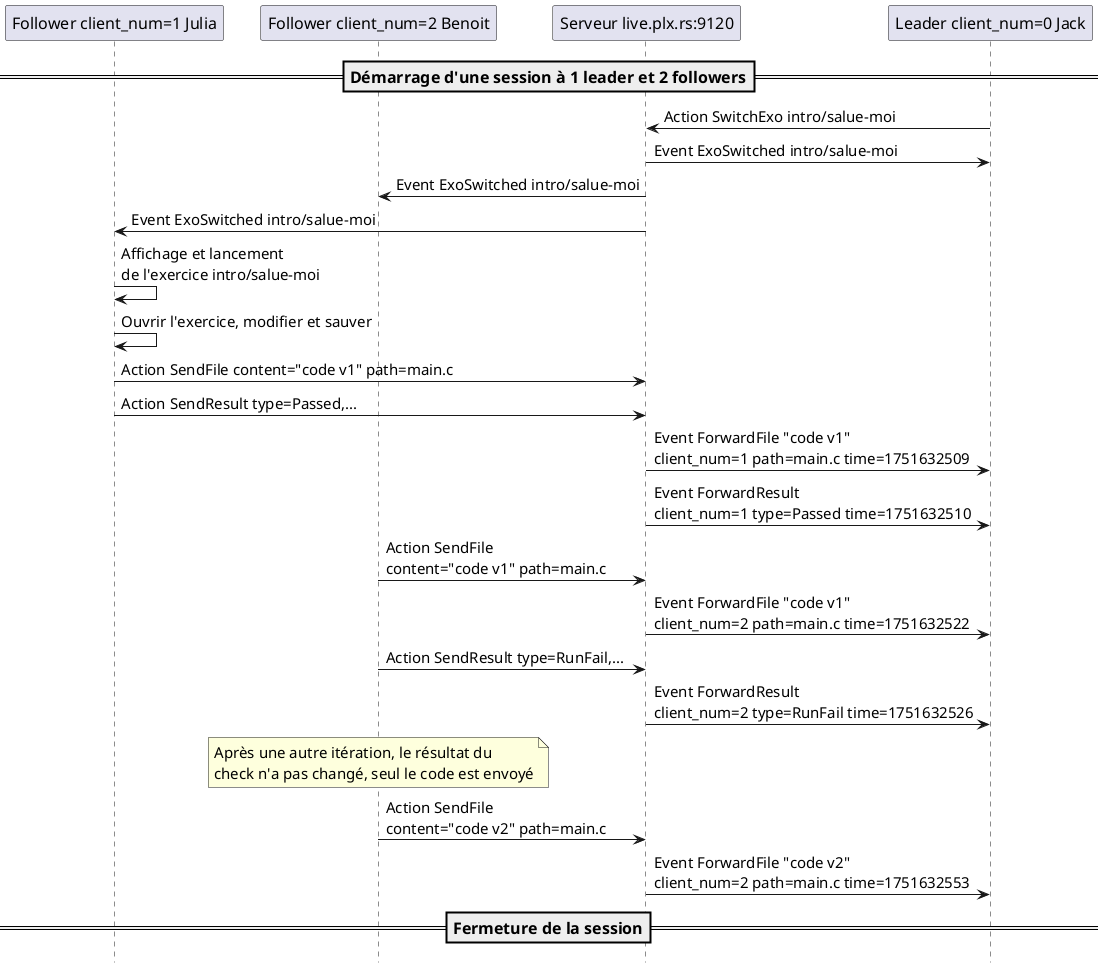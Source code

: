 @startuml 
hide footbox

skinparam defaultFontSize 16
participant "Follower client_num=1 Julia" as f1
participant "Follower client_num=2 Benoit" as f2
participant "Serveur live.plx.rs:9120" as server
participant "Leader client_num=0 Jack" as leader
skinparam defaultFontSize 15

===== Démarrage d'une session à 1 leader et 2 followers ==
' Feature idea with ConfigureSync, if useful ?
' leader -> server: Action ConfigureSync mode=all, frequency=10s
' Include time lines like that
' ====== 30s ==

leader -> server: Action SwitchExo intro/salue-moi
server -> leader: Event ExoSwitched intro/salue-moi
server -> f2: Event ExoSwitched intro/salue-moi
server -> f1: Event ExoSwitched intro/salue-moi
f1 -> f1: Affichage et lancement\nde l'exercice intro/salue-moi
f1 -> f1: Ouvrir l'exercice, modifier et sauver
f1 -> server: Action SendFile content="code v1" path=main.c
f1 -> server: Action SendResult type=Passed,...
server -> leader: Event ForwardFile "code v1"\nclient_num=1 path=main.c time=1751632509
server -> leader: Event ForwardResult\nclient_num=1 type=Passed time=1751632510

f2 -> server: Action SendFile\ncontent="code v1" path=main.c
server -> leader: Event ForwardFile "code v1"\nclient_num=2 path=main.c time=1751632522
f2 -> server: Action SendResult type=RunFail,...
server -> leader: Event ForwardResult\nclient_num=2 type=RunFail time=1751632526

note over f2: Après une autre itération, le résultat du\ncheck n'a pas changé, seul le code est envoyé
f2 -> server: Action SendFile\ncontent="code v2" path=main.c
server -> leader: Event ForwardFile "code v2"\nclient_num=2 path=main.c time=1751632553

' Faster but checks only
' leader -> server: Action ConfigureSync mode=checks, frequency=3s

===== Fermeture de la session ==

@enduml
